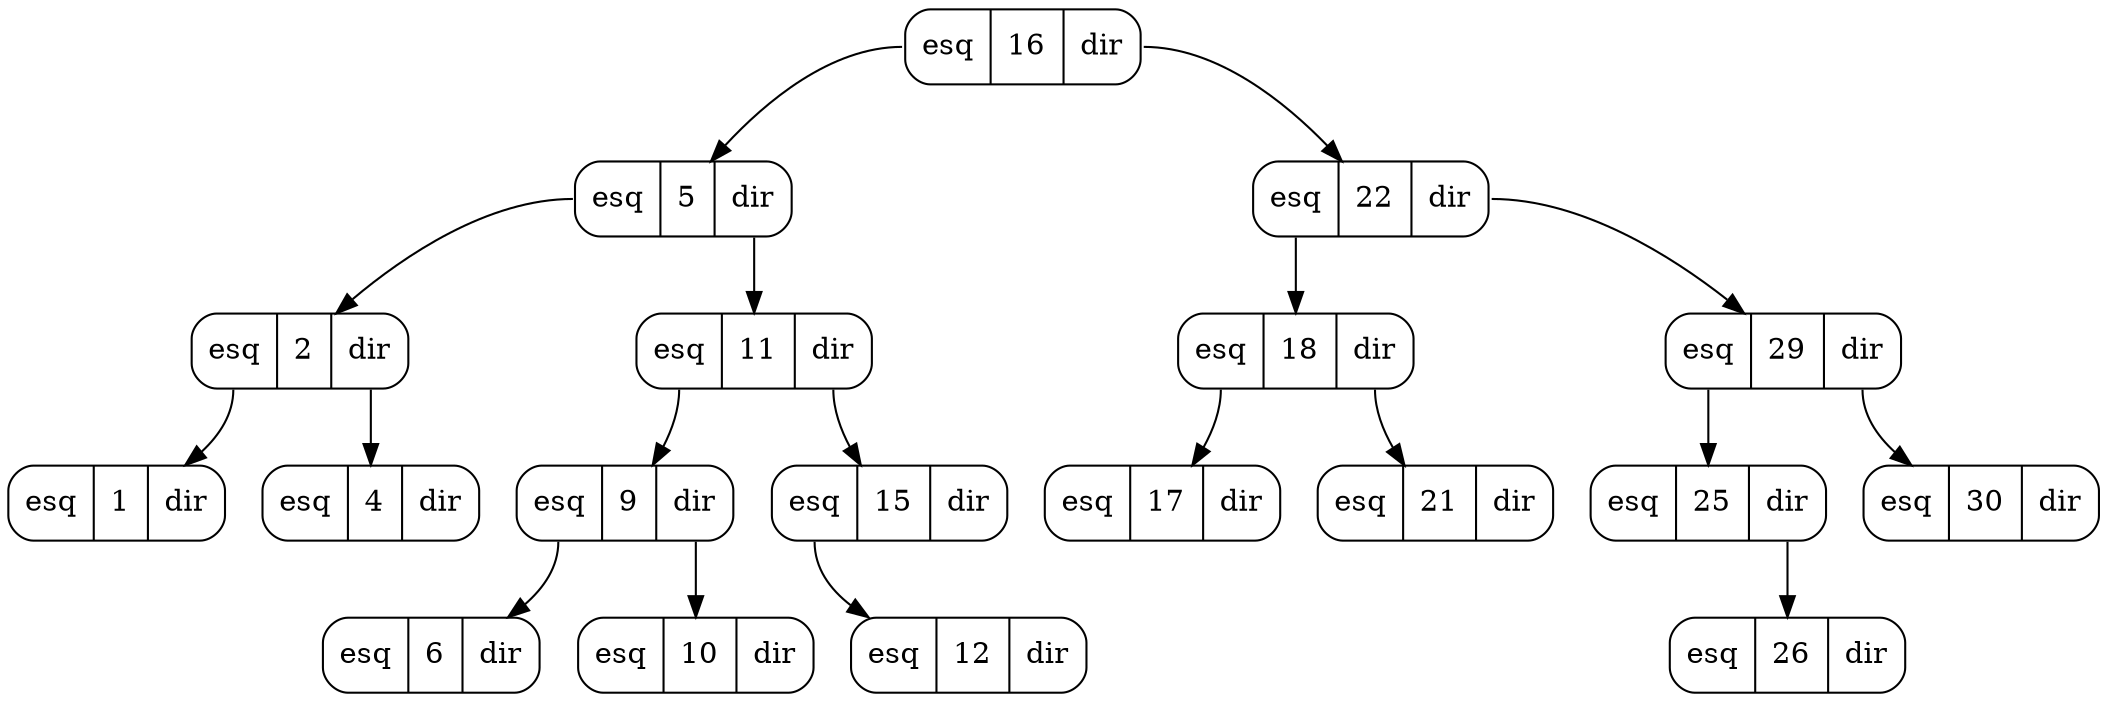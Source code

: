 digraph G{ 
"16" [ label= " <f0>esq | <f1> 16 | <f2>dir " , shape=Mrecord]"16" [ label= " <f0>esq | <f1> 16 | <f2>dir " , shape=Mrecord]"5" [ label= " <f0>esq | <f1> 5 | <f2>dir " , shape=Mrecord]"2" [ label= " <f0>esq | <f1> 2 | <f2>dir " , shape=Mrecord]"1" [ label= " <f0>esq | <f1> 1 | <f2>dir " , shape=Mrecord]"2":f0 -> "1" "4" [ label= " <f0>esq | <f1> 4 | <f2>dir " , shape=Mrecord]"2":f2 -> "4" "5":f0 -> "2" "11" [ label= " <f0>esq | <f1> 11 | <f2>dir " , shape=Mrecord]"9" [ label= " <f0>esq | <f1> 9 | <f2>dir " , shape=Mrecord]"6" [ label= " <f0>esq | <f1> 6 | <f2>dir " , shape=Mrecord]"9":f0 -> "6" "10" [ label= " <f0>esq | <f1> 10 | <f2>dir " , shape=Mrecord]"9":f2 -> "10" "11":f0 -> "9" "15" [ label= " <f0>esq | <f1> 15 | <f2>dir " , shape=Mrecord]"12" [ label= " <f0>esq | <f1> 12 | <f2>dir " , shape=Mrecord]"15":f0 -> "12" "11":f2 -> "15" "5":f2 -> "11" "16":f0 -> "5" "22" [ label= " <f0>esq | <f1> 22 | <f2>dir " , shape=Mrecord]"18" [ label= " <f0>esq | <f1> 18 | <f2>dir " , shape=Mrecord]"17" [ label= " <f0>esq | <f1> 17 | <f2>dir " , shape=Mrecord]"18":f0 -> "17" "21" [ label= " <f0>esq | <f1> 21 | <f2>dir " , shape=Mrecord]"18":f2 -> "21" "22":f0 -> "18" "29" [ label= " <f0>esq | <f1> 29 | <f2>dir " , shape=Mrecord]"25" [ label= " <f0>esq | <f1> 25 | <f2>dir " , shape=Mrecord]"26" [ label= " <f0>esq | <f1> 26 | <f2>dir " , shape=Mrecord]"25":f2 -> "26" "29":f0 -> "25" "30" [ label= " <f0>esq | <f1> 30 | <f2>dir " , shape=Mrecord]"29":f2 -> "30" "22":f2 -> "29" "16":f2 -> "22"  } 

